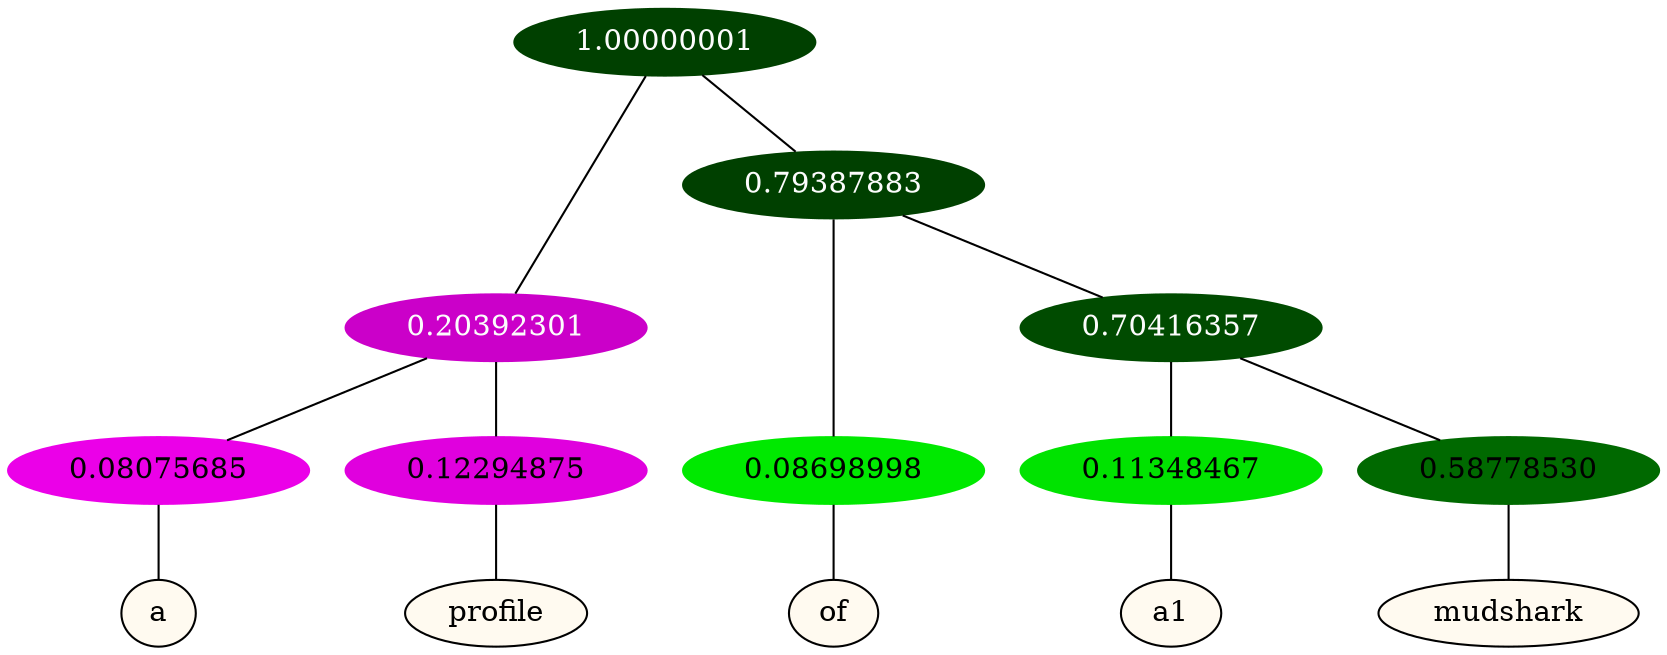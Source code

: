 graph {
	node [format=png height=0.15 nodesep=0.001 ordering=out overlap=prism overlap_scaling=0.01 ranksep=0.001 ratio=0.2 style=filled width=0.15]
	{
		rank=same
		a_w_3 [label=a color=black fillcolor=floralwhite style="filled,solid"]
		a_w_4 [label=profile color=black fillcolor=floralwhite style="filled,solid"]
		a_w_5 [label=of color=black fillcolor=floralwhite style="filled,solid"]
		a_w_7 [label=a1 color=black fillcolor=floralwhite style="filled,solid"]
		a_w_8 [label=mudshark color=black fillcolor=floralwhite style="filled,solid"]
	}
	a_n_3 -- a_w_3
	a_n_4 -- a_w_4
	a_n_5 -- a_w_5
	a_n_7 -- a_w_7
	a_n_8 -- a_w_8
	{
		rank=same
		a_n_3 [label=0.08075685 color="0.835 1.000 0.919" fontcolor=black]
		a_n_4 [label=0.12294875 color="0.835 1.000 0.877" fontcolor=black]
		a_n_5 [label=0.08698998 color="0.334 1.000 0.913" fontcolor=black]
		a_n_7 [label=0.11348467 color="0.334 1.000 0.887" fontcolor=black]
		a_n_8 [label=0.58778530 color="0.334 1.000 0.412" fontcolor=black]
	}
	a_n_0 [label=1.00000001 color="0.334 1.000 0.250" fontcolor=grey99]
	a_n_1 [label=0.20392301 color="0.835 1.000 0.796" fontcolor=grey99]
	a_n_0 -- a_n_1
	a_n_2 [label=0.79387883 color="0.334 1.000 0.250" fontcolor=grey99]
	a_n_0 -- a_n_2
	a_n_1 -- a_n_3
	a_n_1 -- a_n_4
	a_n_2 -- a_n_5
	a_n_6 [label=0.70416357 color="0.334 1.000 0.296" fontcolor=grey99]
	a_n_2 -- a_n_6
	a_n_6 -- a_n_7
	a_n_6 -- a_n_8
}
